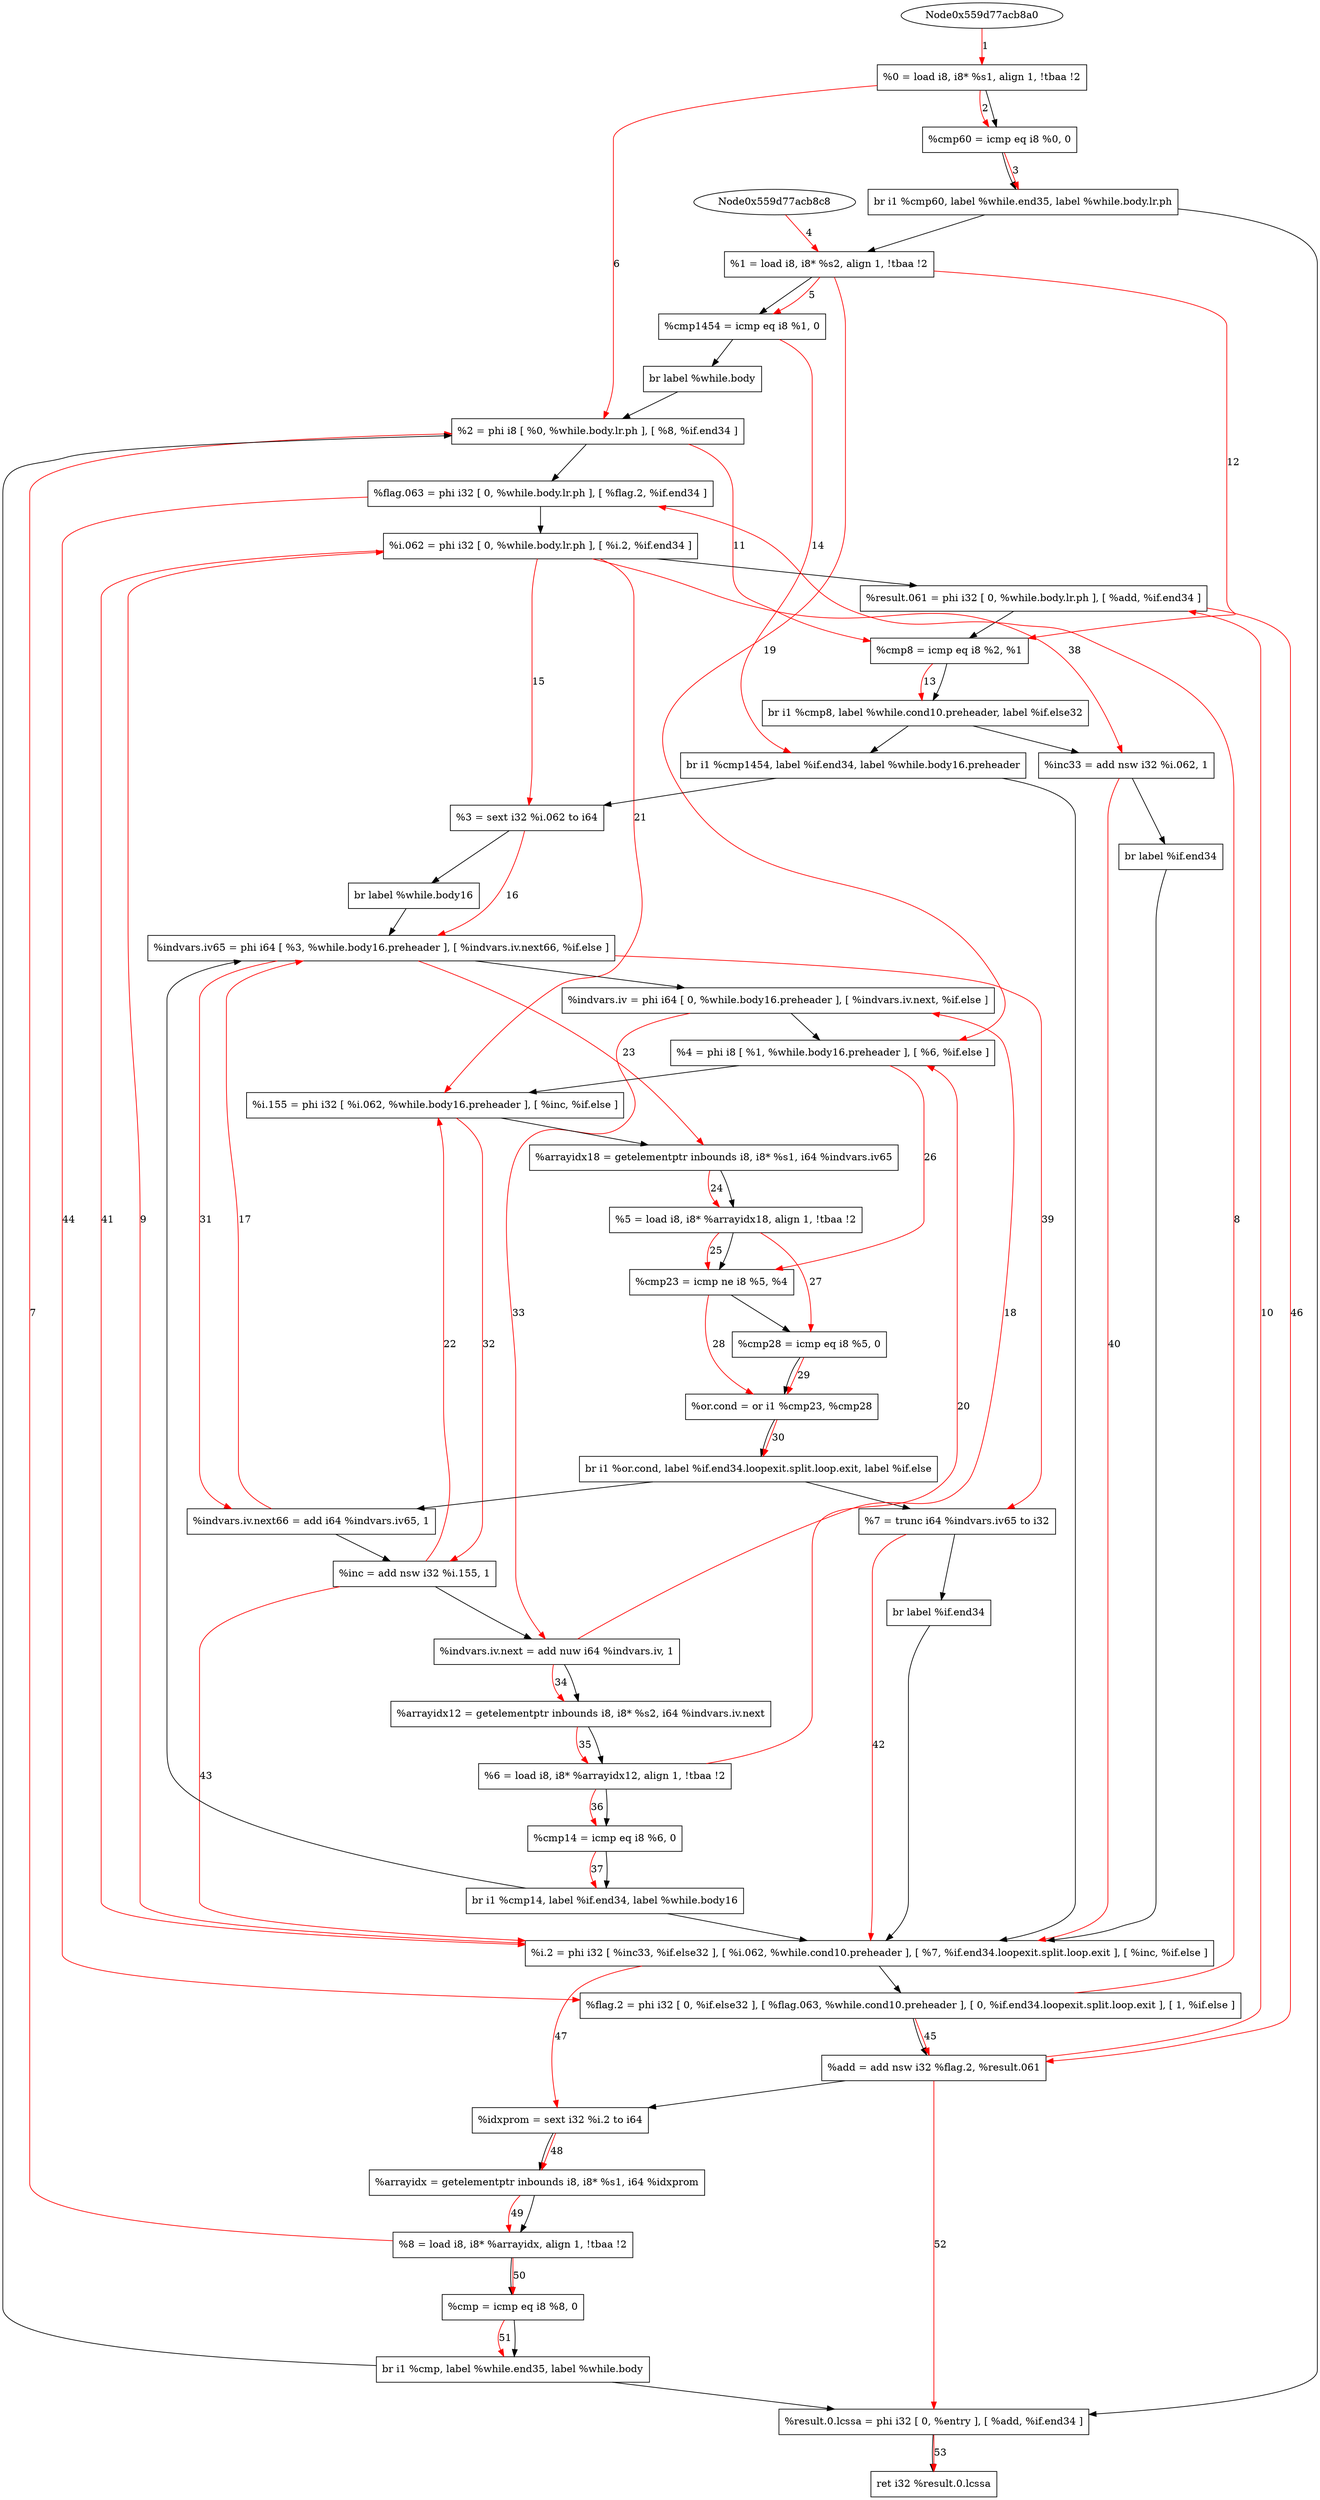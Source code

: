 digraph "CDFG for'func' function" {
	Node0x559d77acba88[shape=record, label="  %0 = load i8, i8* %s1, align 1, !tbaa !2"]
	Node0x559d77accff0[shape=record, label="  %cmp60 = icmp eq i8 %0, 0"]
	Node0x559d77a54db8[shape=record, label="  br i1 %cmp60, label %while.end35, label %while.body.lr.ph"]
	Node0x559d77acd1f8[shape=record, label="  %1 = load i8, i8* %s2, align 1, !tbaa !2"]
	Node0x559d77acd8d0[shape=record, label="  %cmp1454 = icmp eq i8 %1, 0"]
	Node0x559d77acd9d8[shape=record, label="  br label %while.body"]
	Node0x559d77acdae8[shape=record, label="  %2 = phi i8 [ %0, %while.body.lr.ph ], [ %8, %if.end34 ]"]
	Node0x559d77acdca8[shape=record, label="  %flag.063 = phi i32 [ 0, %while.body.lr.ph ], [ %flag.2, %if.end34 ]"]
	Node0x559d77acde28[shape=record, label="  %i.062 = phi i32 [ 0, %while.body.lr.ph ], [ %i.2, %if.end34 ]"]
	Node0x559d77acdf98[shape=record, label="  %result.061 = phi i32 [ 0, %while.body.lr.ph ], [ %add, %if.end34 ]"]
	Node0x559d77ace060[shape=record, label="  %cmp8 = icmp eq i8 %2, %1"]
	Node0x559d77a60228[shape=record, label="  br i1 %cmp8, label %while.cond10.preheader, label %if.else32"]
	Node0x559d77a60348[shape=record, label="  br i1 %cmp1454, label %if.end34, label %while.body16.preheader"]
	Node0x559d77ace328[shape=record, label="  %3 = sext i32 %i.062 to i64"]
	Node0x559d77ace5e8[shape=record, label="  br label %while.body16"]
	Node0x559d77ace768[shape=record, label="  %indvars.iv65 = phi i64 [ %3, %while.body16.preheader ], [ %indvars.iv.next66, %if.else ]"]
	Node0x559d77ace8f8[shape=record, label="  %indvars.iv = phi i64 [ 0, %while.body16.preheader ], [ %indvars.iv.next, %if.else ]"]
	Node0x559d77acea68[shape=record, label="  %4 = phi i8 [ %1, %while.body16.preheader ], [ %6, %if.else ]"]
	Node0x559d77acebd8[shape=record, label="  %i.155 = phi i32 [ %i.062, %while.body16.preheader ], [ %inc, %if.else ]"]
	Node0x559d77acecc0[shape=record, label="  %arrayidx18 = getelementptr inbounds i8, i8* %s1, i64 %indvars.iv65"]
	Node0x559d77aced28[shape=record, label="  %5 = load i8, i8* %arrayidx18, align 1, !tbaa !2"]
	Node0x559d77aceda0[shape=record, label="  %cmp23 = icmp ne i8 %5, %4"]
	Node0x559d77acee30[shape=record, label="  %cmp28 = icmp eq i8 %5, 0"]
	Node0x559d77aceec0[shape=record, label="  %or.cond = or i1 %cmp23, %cmp28"]
	Node0x559d77a60468[shape=record, label="  br i1 %or.cond, label %if.end34.loopexit.split.loop.exit, label %if.else"]
	Node0x559d77acf3f0[shape=record, label="  %indvars.iv.next66 = add i64 %indvars.iv65, 1"]
	Node0x559d77acf460[shape=record, label="  %inc = add nsw i32 %i.155, 1"]
	Node0x559d77acf4d0[shape=record, label="  %indvars.iv.next = add nuw i64 %indvars.iv, 1"]
	Node0x559d77acf540[shape=record, label="  %arrayidx12 = getelementptr inbounds i8, i8* %s2, i64 %indvars.iv.next"]
	Node0x559d77ace8a8[shape=record, label="  %6 = load i8, i8* %arrayidx12, align 1, !tbaa !2"]
	Node0x559d77acf5c0[shape=record, label="  %cmp14 = icmp eq i8 %6, 0"]
	Node0x559d77a60588[shape=record, label="  br i1 %cmp14, label %if.end34, label %while.body16"]
	Node0x559d77acf630[shape=record, label="  %inc33 = add nsw i32 %i.062, 1"]
	Node0x559d77ace3f8[shape=record, label="  br label %if.end34"]
	Node0x559d77acf318[shape=record, label="  %7 = trunc i64 %indvars.iv65 to i32"]
	Node0x559d77aceb88[shape=record, label="  br label %if.end34"]
	Node0x559d77acf698[shape=record, label="  %i.2 = phi i32 [ %inc33, %if.else32 ], [ %i.062, %while.cond10.preheader ], [ %7, %if.end34.loopexit.split.loop.exit ], [ %inc, %if.else ]"]
	Node0x559d77acf778[shape=record, label="  %flag.2 = phi i32 [ 0, %if.else32 ], [ %flag.063, %while.cond10.preheader ], [ 0, %if.end34.loopexit.split.loop.exit ], [ 1, %if.else ]"]
	Node0x559d77acf880[shape=record, label="  %add = add nsw i32 %flag.2, %result.061"]
	Node0x559d77acdf48[shape=record, label="  %idxprom = sext i32 %i.2 to i64"]
	Node0x559d77acf910[shape=record, label="  %arrayidx = getelementptr inbounds i8, i8* %s1, i64 %idxprom"]
	Node0x559d77acdc58[shape=record, label="  %8 = load i8, i8* %arrayidx, align 1, !tbaa !2"]
	Node0x559d77acfa20[shape=record, label="  %cmp = icmp eq i8 %8, 0"]
	Node0x559d77acfac8[shape=record, label="  br i1 %cmp, label %while.end35, label %while.body"]
	Node0x559d77aceb08[shape=record, label="  %result.0.lcssa = phi i32 [ 0, %entry ], [ %add, %if.end34 ]"]
	Node0x559d77acd0e8[shape=record, label="  ret i32 %result.0.lcssa"]
	Node0x559d77acba88 -> Node0x559d77accff0
	Node0x559d77accff0 -> Node0x559d77a54db8
	Node0x559d77a54db8 -> Node0x559d77aceb08
	Node0x559d77a54db8 -> Node0x559d77acd1f8
	Node0x559d77acd1f8 -> Node0x559d77acd8d0
	Node0x559d77acd8d0 -> Node0x559d77acd9d8
	Node0x559d77acd9d8 -> Node0x559d77acdae8
	Node0x559d77acdae8 -> Node0x559d77acdca8
	Node0x559d77acdca8 -> Node0x559d77acde28
	Node0x559d77acde28 -> Node0x559d77acdf98
	Node0x559d77acdf98 -> Node0x559d77ace060
	Node0x559d77ace060 -> Node0x559d77a60228
	Node0x559d77a60228 -> Node0x559d77a60348
	Node0x559d77a60228 -> Node0x559d77acf630
	Node0x559d77a60348 -> Node0x559d77acf698
	Node0x559d77a60348 -> Node0x559d77ace328
	Node0x559d77ace328 -> Node0x559d77ace5e8
	Node0x559d77ace5e8 -> Node0x559d77ace768
	Node0x559d77ace768 -> Node0x559d77ace8f8
	Node0x559d77ace8f8 -> Node0x559d77acea68
	Node0x559d77acea68 -> Node0x559d77acebd8
	Node0x559d77acebd8 -> Node0x559d77acecc0
	Node0x559d77acecc0 -> Node0x559d77aced28
	Node0x559d77aced28 -> Node0x559d77aceda0
	Node0x559d77aceda0 -> Node0x559d77acee30
	Node0x559d77acee30 -> Node0x559d77aceec0
	Node0x559d77aceec0 -> Node0x559d77a60468
	Node0x559d77a60468 -> Node0x559d77acf318
	Node0x559d77a60468 -> Node0x559d77acf3f0
	Node0x559d77acf3f0 -> Node0x559d77acf460
	Node0x559d77acf460 -> Node0x559d77acf4d0
	Node0x559d77acf4d0 -> Node0x559d77acf540
	Node0x559d77acf540 -> Node0x559d77ace8a8
	Node0x559d77ace8a8 -> Node0x559d77acf5c0
	Node0x559d77acf5c0 -> Node0x559d77a60588
	Node0x559d77a60588 -> Node0x559d77acf698
	Node0x559d77a60588 -> Node0x559d77ace768
	Node0x559d77acf630 -> Node0x559d77ace3f8
	Node0x559d77ace3f8 -> Node0x559d77acf698
	Node0x559d77acf318 -> Node0x559d77aceb88
	Node0x559d77aceb88 -> Node0x559d77acf698
	Node0x559d77acf698 -> Node0x559d77acf778
	Node0x559d77acf778 -> Node0x559d77acf880
	Node0x559d77acf880 -> Node0x559d77acdf48
	Node0x559d77acdf48 -> Node0x559d77acf910
	Node0x559d77acf910 -> Node0x559d77acdc58
	Node0x559d77acdc58 -> Node0x559d77acfa20
	Node0x559d77acfa20 -> Node0x559d77acfac8
	Node0x559d77acfac8 -> Node0x559d77aceb08
	Node0x559d77acfac8 -> Node0x559d77acdae8
	Node0x559d77aceb08 -> Node0x559d77acd0e8
edge [color=red]
	Node0x559d77acb8a0 -> Node0x559d77acba88[label="1"]
	Node0x559d77acba88 -> Node0x559d77accff0[label="2"]
	Node0x559d77accff0 -> Node0x559d77a54db8[label="3"]
	Node0x559d77acb8c8 -> Node0x559d77acd1f8[label="4"]
	Node0x559d77acd1f8 -> Node0x559d77acd8d0[label="5"]
	Node0x559d77acba88 -> Node0x559d77acdae8[label="6"]
	Node0x559d77acdc58 -> Node0x559d77acdae8[label="7"]
	Node0x559d77acf778 -> Node0x559d77acdca8[label="8"]
	Node0x559d77acf698 -> Node0x559d77acde28[label="9"]
	Node0x559d77acf880 -> Node0x559d77acdf98[label="10"]
	Node0x559d77acdae8 -> Node0x559d77ace060[label="11"]
	Node0x559d77acd1f8 -> Node0x559d77ace060[label="12"]
	Node0x559d77ace060 -> Node0x559d77a60228[label="13"]
	Node0x559d77acd8d0 -> Node0x559d77a60348[label="14"]
	Node0x559d77acde28 -> Node0x559d77ace328[label="15"]
	Node0x559d77ace328 -> Node0x559d77ace768[label="16"]
	Node0x559d77acf3f0 -> Node0x559d77ace768[label="17"]
	Node0x559d77acf4d0 -> Node0x559d77ace8f8[label="18"]
	Node0x559d77acd1f8 -> Node0x559d77acea68[label="19"]
	Node0x559d77ace8a8 -> Node0x559d77acea68[label="20"]
	Node0x559d77acde28 -> Node0x559d77acebd8[label="21"]
	Node0x559d77acf460 -> Node0x559d77acebd8[label="22"]
	Node0x559d77ace768 -> Node0x559d77acecc0[label="23"]
	Node0x559d77acecc0 -> Node0x559d77aced28[label="24"]
	Node0x559d77aced28 -> Node0x559d77aceda0[label="25"]
	Node0x559d77acea68 -> Node0x559d77aceda0[label="26"]
	Node0x559d77aced28 -> Node0x559d77acee30[label="27"]
	Node0x559d77aceda0 -> Node0x559d77aceec0[label="28"]
	Node0x559d77acee30 -> Node0x559d77aceec0[label="29"]
	Node0x559d77aceec0 -> Node0x559d77a60468[label="30"]
	Node0x559d77ace768 -> Node0x559d77acf3f0[label="31"]
	Node0x559d77acebd8 -> Node0x559d77acf460[label="32"]
	Node0x559d77ace8f8 -> Node0x559d77acf4d0[label="33"]
	Node0x559d77acf4d0 -> Node0x559d77acf540[label="34"]
	Node0x559d77acf540 -> Node0x559d77ace8a8[label="35"]
	Node0x559d77ace8a8 -> Node0x559d77acf5c0[label="36"]
	Node0x559d77acf5c0 -> Node0x559d77a60588[label="37"]
	Node0x559d77acde28 -> Node0x559d77acf630[label="38"]
	Node0x559d77ace768 -> Node0x559d77acf318[label="39"]
	Node0x559d77acf630 -> Node0x559d77acf698[label="40"]
	Node0x559d77acde28 -> Node0x559d77acf698[label="41"]
	Node0x559d77acf318 -> Node0x559d77acf698[label="42"]
	Node0x559d77acf460 -> Node0x559d77acf698[label="43"]
	Node0x559d77acdca8 -> Node0x559d77acf778[label="44"]
	Node0x559d77acf778 -> Node0x559d77acf880[label="45"]
	Node0x559d77acdf98 -> Node0x559d77acf880[label="46"]
	Node0x559d77acf698 -> Node0x559d77acdf48[label="47"]
	Node0x559d77acdf48 -> Node0x559d77acf910[label="48"]
	Node0x559d77acf910 -> Node0x559d77acdc58[label="49"]
	Node0x559d77acdc58 -> Node0x559d77acfa20[label="50"]
	Node0x559d77acfa20 -> Node0x559d77acfac8[label="51"]
	Node0x559d77acf880 -> Node0x559d77aceb08[label="52"]
	Node0x559d77aceb08 -> Node0x559d77acd0e8[label="53"]
}
